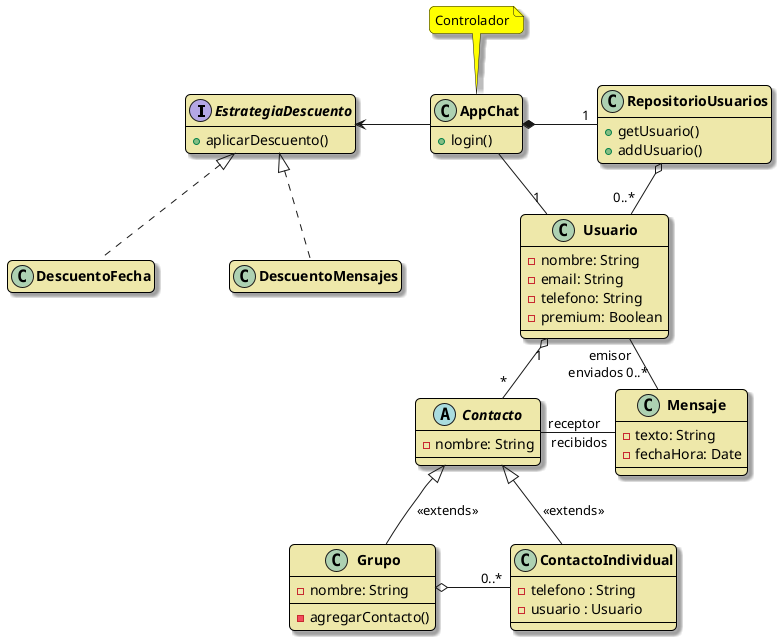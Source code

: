@startuml AppChat

skinparam DefaultFontName Helvetica
skinparam classBackgroundColor PaleGoldenrod
skinparam classBorderColor Black
skinparam classBorderThickness 1
skinparam classFontStyle bold
skinparam noteBackgroundColor Yellow
skinparam shadowing true
skinparam roundCorner 10
skinparam nodesep 75
skinparam ranksep 50

interface EstrategiaDescuento {
    + aplicarDescuento()
}

EstrategiaDescuento <|.. DescuentoFecha
EstrategiaDescuento <|.. DescuentoMensajes

class AppChat {
    +login()
}

hide AppChat attributes
note top of AppChat : Controlador
AppChat -left-> EstrategiaDescuento

class RepositorioUsuarios {
    +getUsuario()
    +addUsuario()
}

hide RepositorioUsuarios attributes
AppChat *-right- "1" RepositorioUsuarios

class Usuario {
    - nombre: String
    - email: String
    - telefono: String
    - premium: Boolean
}

RepositorioUsuarios o-- "0..*" Usuario

AppChat -- "1" Usuario

abstract class Contacto {
    - nombre: String
}

Usuario "1" o-down- "*" Contacto

class Grupo {
    - nombre: String
    - agregarContacto()
}

class Mensaje {
    - texto: String
    - fechaHora: Date
}

class ContactoIndividual {
    - telefono : String
    - usuario : Usuario
}

Contacto <|-- Grupo : <<extends>>

Contacto <|-- ContactoIndividual : <<extends>>

Contacto "receptor" -right- "recibidos" Mensaje

Usuario "emisor" -- "enviados 0..*" Mensaje

Grupo o-right- "0..*" ContactoIndividual

hide DescuentoFecha attributes
hide DescuentoFecha methods

hide DescuentoMensajes attributes
hide DescuentoMensajes methods

hide EstrategiaDescuento attributes

@enduml
